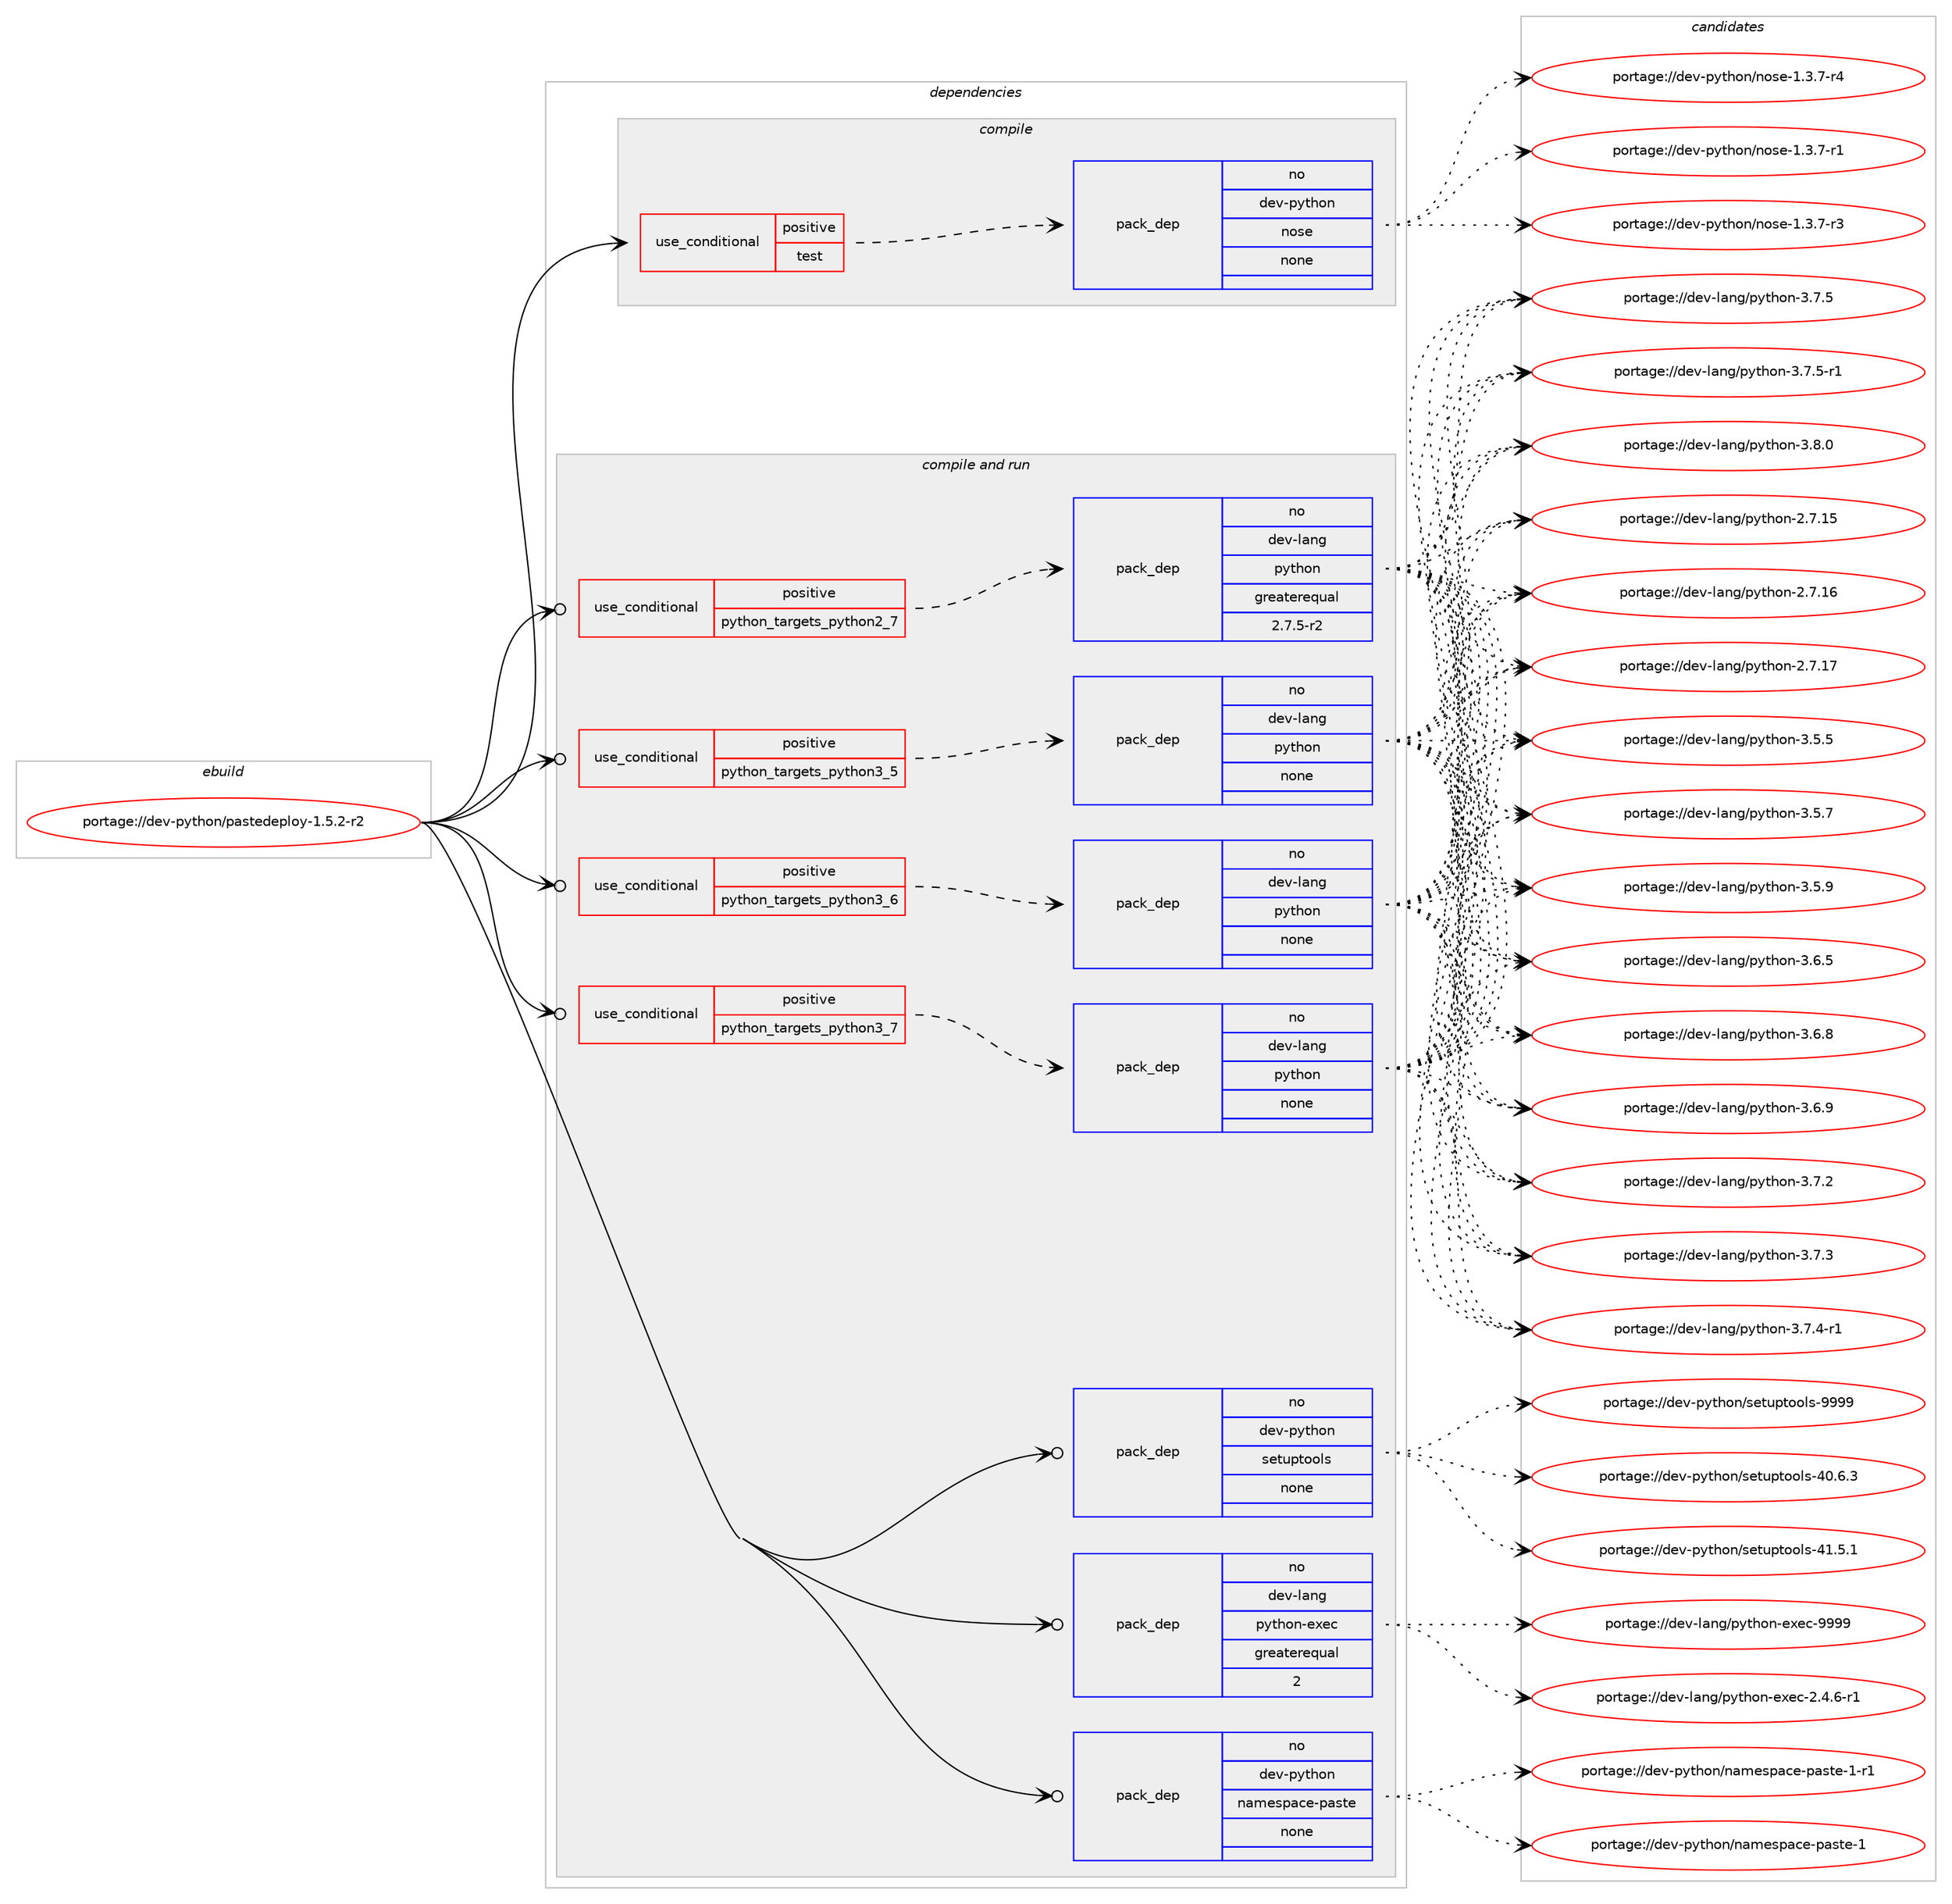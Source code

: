 digraph prolog {

# *************
# Graph options
# *************

newrank=true;
concentrate=true;
compound=true;
graph [rankdir=LR,fontname=Helvetica,fontsize=10,ranksep=1.5];#, ranksep=2.5, nodesep=0.2];
edge  [arrowhead=vee];
node  [fontname=Helvetica,fontsize=10];

# **********
# The ebuild
# **********

subgraph cluster_leftcol {
color=gray;
rank=same;
label=<<i>ebuild</i>>;
id [label="portage://dev-python/pastedeploy-1.5.2-r2", color=red, width=4, href="../dev-python/pastedeploy-1.5.2-r2.svg"];
}

# ****************
# The dependencies
# ****************

subgraph cluster_midcol {
color=gray;
label=<<i>dependencies</i>>;
subgraph cluster_compile {
fillcolor="#eeeeee";
style=filled;
label=<<i>compile</i>>;
subgraph cond33430 {
dependency155820 [label=<<TABLE BORDER="0" CELLBORDER="1" CELLSPACING="0" CELLPADDING="4"><TR><TD ROWSPAN="3" CELLPADDING="10">use_conditional</TD></TR><TR><TD>positive</TD></TR><TR><TD>test</TD></TR></TABLE>>, shape=none, color=red];
subgraph pack119031 {
dependency155821 [label=<<TABLE BORDER="0" CELLBORDER="1" CELLSPACING="0" CELLPADDING="4" WIDTH="220"><TR><TD ROWSPAN="6" CELLPADDING="30">pack_dep</TD></TR><TR><TD WIDTH="110">no</TD></TR><TR><TD>dev-python</TD></TR><TR><TD>nose</TD></TR><TR><TD>none</TD></TR><TR><TD></TD></TR></TABLE>>, shape=none, color=blue];
}
dependency155820:e -> dependency155821:w [weight=20,style="dashed",arrowhead="vee"];
}
id:e -> dependency155820:w [weight=20,style="solid",arrowhead="vee"];
}
subgraph cluster_compileandrun {
fillcolor="#eeeeee";
style=filled;
label=<<i>compile and run</i>>;
subgraph cond33431 {
dependency155822 [label=<<TABLE BORDER="0" CELLBORDER="1" CELLSPACING="0" CELLPADDING="4"><TR><TD ROWSPAN="3" CELLPADDING="10">use_conditional</TD></TR><TR><TD>positive</TD></TR><TR><TD>python_targets_python2_7</TD></TR></TABLE>>, shape=none, color=red];
subgraph pack119032 {
dependency155823 [label=<<TABLE BORDER="0" CELLBORDER="1" CELLSPACING="0" CELLPADDING="4" WIDTH="220"><TR><TD ROWSPAN="6" CELLPADDING="30">pack_dep</TD></TR><TR><TD WIDTH="110">no</TD></TR><TR><TD>dev-lang</TD></TR><TR><TD>python</TD></TR><TR><TD>greaterequal</TD></TR><TR><TD>2.7.5-r2</TD></TR></TABLE>>, shape=none, color=blue];
}
dependency155822:e -> dependency155823:w [weight=20,style="dashed",arrowhead="vee"];
}
id:e -> dependency155822:w [weight=20,style="solid",arrowhead="odotvee"];
subgraph cond33432 {
dependency155824 [label=<<TABLE BORDER="0" CELLBORDER="1" CELLSPACING="0" CELLPADDING="4"><TR><TD ROWSPAN="3" CELLPADDING="10">use_conditional</TD></TR><TR><TD>positive</TD></TR><TR><TD>python_targets_python3_5</TD></TR></TABLE>>, shape=none, color=red];
subgraph pack119033 {
dependency155825 [label=<<TABLE BORDER="0" CELLBORDER="1" CELLSPACING="0" CELLPADDING="4" WIDTH="220"><TR><TD ROWSPAN="6" CELLPADDING="30">pack_dep</TD></TR><TR><TD WIDTH="110">no</TD></TR><TR><TD>dev-lang</TD></TR><TR><TD>python</TD></TR><TR><TD>none</TD></TR><TR><TD></TD></TR></TABLE>>, shape=none, color=blue];
}
dependency155824:e -> dependency155825:w [weight=20,style="dashed",arrowhead="vee"];
}
id:e -> dependency155824:w [weight=20,style="solid",arrowhead="odotvee"];
subgraph cond33433 {
dependency155826 [label=<<TABLE BORDER="0" CELLBORDER="1" CELLSPACING="0" CELLPADDING="4"><TR><TD ROWSPAN="3" CELLPADDING="10">use_conditional</TD></TR><TR><TD>positive</TD></TR><TR><TD>python_targets_python3_6</TD></TR></TABLE>>, shape=none, color=red];
subgraph pack119034 {
dependency155827 [label=<<TABLE BORDER="0" CELLBORDER="1" CELLSPACING="0" CELLPADDING="4" WIDTH="220"><TR><TD ROWSPAN="6" CELLPADDING="30">pack_dep</TD></TR><TR><TD WIDTH="110">no</TD></TR><TR><TD>dev-lang</TD></TR><TR><TD>python</TD></TR><TR><TD>none</TD></TR><TR><TD></TD></TR></TABLE>>, shape=none, color=blue];
}
dependency155826:e -> dependency155827:w [weight=20,style="dashed",arrowhead="vee"];
}
id:e -> dependency155826:w [weight=20,style="solid",arrowhead="odotvee"];
subgraph cond33434 {
dependency155828 [label=<<TABLE BORDER="0" CELLBORDER="1" CELLSPACING="0" CELLPADDING="4"><TR><TD ROWSPAN="3" CELLPADDING="10">use_conditional</TD></TR><TR><TD>positive</TD></TR><TR><TD>python_targets_python3_7</TD></TR></TABLE>>, shape=none, color=red];
subgraph pack119035 {
dependency155829 [label=<<TABLE BORDER="0" CELLBORDER="1" CELLSPACING="0" CELLPADDING="4" WIDTH="220"><TR><TD ROWSPAN="6" CELLPADDING="30">pack_dep</TD></TR><TR><TD WIDTH="110">no</TD></TR><TR><TD>dev-lang</TD></TR><TR><TD>python</TD></TR><TR><TD>none</TD></TR><TR><TD></TD></TR></TABLE>>, shape=none, color=blue];
}
dependency155828:e -> dependency155829:w [weight=20,style="dashed",arrowhead="vee"];
}
id:e -> dependency155828:w [weight=20,style="solid",arrowhead="odotvee"];
subgraph pack119036 {
dependency155830 [label=<<TABLE BORDER="0" CELLBORDER="1" CELLSPACING="0" CELLPADDING="4" WIDTH="220"><TR><TD ROWSPAN="6" CELLPADDING="30">pack_dep</TD></TR><TR><TD WIDTH="110">no</TD></TR><TR><TD>dev-lang</TD></TR><TR><TD>python-exec</TD></TR><TR><TD>greaterequal</TD></TR><TR><TD>2</TD></TR></TABLE>>, shape=none, color=blue];
}
id:e -> dependency155830:w [weight=20,style="solid",arrowhead="odotvee"];
subgraph pack119037 {
dependency155831 [label=<<TABLE BORDER="0" CELLBORDER="1" CELLSPACING="0" CELLPADDING="4" WIDTH="220"><TR><TD ROWSPAN="6" CELLPADDING="30">pack_dep</TD></TR><TR><TD WIDTH="110">no</TD></TR><TR><TD>dev-python</TD></TR><TR><TD>namespace-paste</TD></TR><TR><TD>none</TD></TR><TR><TD></TD></TR></TABLE>>, shape=none, color=blue];
}
id:e -> dependency155831:w [weight=20,style="solid",arrowhead="odotvee"];
subgraph pack119038 {
dependency155832 [label=<<TABLE BORDER="0" CELLBORDER="1" CELLSPACING="0" CELLPADDING="4" WIDTH="220"><TR><TD ROWSPAN="6" CELLPADDING="30">pack_dep</TD></TR><TR><TD WIDTH="110">no</TD></TR><TR><TD>dev-python</TD></TR><TR><TD>setuptools</TD></TR><TR><TD>none</TD></TR><TR><TD></TD></TR></TABLE>>, shape=none, color=blue];
}
id:e -> dependency155832:w [weight=20,style="solid",arrowhead="odotvee"];
}
subgraph cluster_run {
fillcolor="#eeeeee";
style=filled;
label=<<i>run</i>>;
}
}

# **************
# The candidates
# **************

subgraph cluster_choices {
rank=same;
color=gray;
label=<<i>candidates</i>>;

subgraph choice119031 {
color=black;
nodesep=1;
choiceportage10010111845112121116104111110471101111151014549465146554511449 [label="portage://dev-python/nose-1.3.7-r1", color=red, width=4,href="../dev-python/nose-1.3.7-r1.svg"];
choiceportage10010111845112121116104111110471101111151014549465146554511451 [label="portage://dev-python/nose-1.3.7-r3", color=red, width=4,href="../dev-python/nose-1.3.7-r3.svg"];
choiceportage10010111845112121116104111110471101111151014549465146554511452 [label="portage://dev-python/nose-1.3.7-r4", color=red, width=4,href="../dev-python/nose-1.3.7-r4.svg"];
dependency155821:e -> choiceportage10010111845112121116104111110471101111151014549465146554511449:w [style=dotted,weight="100"];
dependency155821:e -> choiceportage10010111845112121116104111110471101111151014549465146554511451:w [style=dotted,weight="100"];
dependency155821:e -> choiceportage10010111845112121116104111110471101111151014549465146554511452:w [style=dotted,weight="100"];
}
subgraph choice119032 {
color=black;
nodesep=1;
choiceportage10010111845108971101034711212111610411111045504655464953 [label="portage://dev-lang/python-2.7.15", color=red, width=4,href="../dev-lang/python-2.7.15.svg"];
choiceportage10010111845108971101034711212111610411111045504655464954 [label="portage://dev-lang/python-2.7.16", color=red, width=4,href="../dev-lang/python-2.7.16.svg"];
choiceportage10010111845108971101034711212111610411111045504655464955 [label="portage://dev-lang/python-2.7.17", color=red, width=4,href="../dev-lang/python-2.7.17.svg"];
choiceportage100101118451089711010347112121116104111110455146534653 [label="portage://dev-lang/python-3.5.5", color=red, width=4,href="../dev-lang/python-3.5.5.svg"];
choiceportage100101118451089711010347112121116104111110455146534655 [label="portage://dev-lang/python-3.5.7", color=red, width=4,href="../dev-lang/python-3.5.7.svg"];
choiceportage100101118451089711010347112121116104111110455146534657 [label="portage://dev-lang/python-3.5.9", color=red, width=4,href="../dev-lang/python-3.5.9.svg"];
choiceportage100101118451089711010347112121116104111110455146544653 [label="portage://dev-lang/python-3.6.5", color=red, width=4,href="../dev-lang/python-3.6.5.svg"];
choiceportage100101118451089711010347112121116104111110455146544656 [label="portage://dev-lang/python-3.6.8", color=red, width=4,href="../dev-lang/python-3.6.8.svg"];
choiceportage100101118451089711010347112121116104111110455146544657 [label="portage://dev-lang/python-3.6.9", color=red, width=4,href="../dev-lang/python-3.6.9.svg"];
choiceportage100101118451089711010347112121116104111110455146554650 [label="portage://dev-lang/python-3.7.2", color=red, width=4,href="../dev-lang/python-3.7.2.svg"];
choiceportage100101118451089711010347112121116104111110455146554651 [label="portage://dev-lang/python-3.7.3", color=red, width=4,href="../dev-lang/python-3.7.3.svg"];
choiceportage1001011184510897110103471121211161041111104551465546524511449 [label="portage://dev-lang/python-3.7.4-r1", color=red, width=4,href="../dev-lang/python-3.7.4-r1.svg"];
choiceportage100101118451089711010347112121116104111110455146554653 [label="portage://dev-lang/python-3.7.5", color=red, width=4,href="../dev-lang/python-3.7.5.svg"];
choiceportage1001011184510897110103471121211161041111104551465546534511449 [label="portage://dev-lang/python-3.7.5-r1", color=red, width=4,href="../dev-lang/python-3.7.5-r1.svg"];
choiceportage100101118451089711010347112121116104111110455146564648 [label="portage://dev-lang/python-3.8.0", color=red, width=4,href="../dev-lang/python-3.8.0.svg"];
dependency155823:e -> choiceportage10010111845108971101034711212111610411111045504655464953:w [style=dotted,weight="100"];
dependency155823:e -> choiceportage10010111845108971101034711212111610411111045504655464954:w [style=dotted,weight="100"];
dependency155823:e -> choiceportage10010111845108971101034711212111610411111045504655464955:w [style=dotted,weight="100"];
dependency155823:e -> choiceportage100101118451089711010347112121116104111110455146534653:w [style=dotted,weight="100"];
dependency155823:e -> choiceportage100101118451089711010347112121116104111110455146534655:w [style=dotted,weight="100"];
dependency155823:e -> choiceportage100101118451089711010347112121116104111110455146534657:w [style=dotted,weight="100"];
dependency155823:e -> choiceportage100101118451089711010347112121116104111110455146544653:w [style=dotted,weight="100"];
dependency155823:e -> choiceportage100101118451089711010347112121116104111110455146544656:w [style=dotted,weight="100"];
dependency155823:e -> choiceportage100101118451089711010347112121116104111110455146544657:w [style=dotted,weight="100"];
dependency155823:e -> choiceportage100101118451089711010347112121116104111110455146554650:w [style=dotted,weight="100"];
dependency155823:e -> choiceportage100101118451089711010347112121116104111110455146554651:w [style=dotted,weight="100"];
dependency155823:e -> choiceportage1001011184510897110103471121211161041111104551465546524511449:w [style=dotted,weight="100"];
dependency155823:e -> choiceportage100101118451089711010347112121116104111110455146554653:w [style=dotted,weight="100"];
dependency155823:e -> choiceportage1001011184510897110103471121211161041111104551465546534511449:w [style=dotted,weight="100"];
dependency155823:e -> choiceportage100101118451089711010347112121116104111110455146564648:w [style=dotted,weight="100"];
}
subgraph choice119033 {
color=black;
nodesep=1;
choiceportage10010111845108971101034711212111610411111045504655464953 [label="portage://dev-lang/python-2.7.15", color=red, width=4,href="../dev-lang/python-2.7.15.svg"];
choiceportage10010111845108971101034711212111610411111045504655464954 [label="portage://dev-lang/python-2.7.16", color=red, width=4,href="../dev-lang/python-2.7.16.svg"];
choiceportage10010111845108971101034711212111610411111045504655464955 [label="portage://dev-lang/python-2.7.17", color=red, width=4,href="../dev-lang/python-2.7.17.svg"];
choiceportage100101118451089711010347112121116104111110455146534653 [label="portage://dev-lang/python-3.5.5", color=red, width=4,href="../dev-lang/python-3.5.5.svg"];
choiceportage100101118451089711010347112121116104111110455146534655 [label="portage://dev-lang/python-3.5.7", color=red, width=4,href="../dev-lang/python-3.5.7.svg"];
choiceportage100101118451089711010347112121116104111110455146534657 [label="portage://dev-lang/python-3.5.9", color=red, width=4,href="../dev-lang/python-3.5.9.svg"];
choiceportage100101118451089711010347112121116104111110455146544653 [label="portage://dev-lang/python-3.6.5", color=red, width=4,href="../dev-lang/python-3.6.5.svg"];
choiceportage100101118451089711010347112121116104111110455146544656 [label="portage://dev-lang/python-3.6.8", color=red, width=4,href="../dev-lang/python-3.6.8.svg"];
choiceportage100101118451089711010347112121116104111110455146544657 [label="portage://dev-lang/python-3.6.9", color=red, width=4,href="../dev-lang/python-3.6.9.svg"];
choiceportage100101118451089711010347112121116104111110455146554650 [label="portage://dev-lang/python-3.7.2", color=red, width=4,href="../dev-lang/python-3.7.2.svg"];
choiceportage100101118451089711010347112121116104111110455146554651 [label="portage://dev-lang/python-3.7.3", color=red, width=4,href="../dev-lang/python-3.7.3.svg"];
choiceportage1001011184510897110103471121211161041111104551465546524511449 [label="portage://dev-lang/python-3.7.4-r1", color=red, width=4,href="../dev-lang/python-3.7.4-r1.svg"];
choiceportage100101118451089711010347112121116104111110455146554653 [label="portage://dev-lang/python-3.7.5", color=red, width=4,href="../dev-lang/python-3.7.5.svg"];
choiceportage1001011184510897110103471121211161041111104551465546534511449 [label="portage://dev-lang/python-3.7.5-r1", color=red, width=4,href="../dev-lang/python-3.7.5-r1.svg"];
choiceportage100101118451089711010347112121116104111110455146564648 [label="portage://dev-lang/python-3.8.0", color=red, width=4,href="../dev-lang/python-3.8.0.svg"];
dependency155825:e -> choiceportage10010111845108971101034711212111610411111045504655464953:w [style=dotted,weight="100"];
dependency155825:e -> choiceportage10010111845108971101034711212111610411111045504655464954:w [style=dotted,weight="100"];
dependency155825:e -> choiceportage10010111845108971101034711212111610411111045504655464955:w [style=dotted,weight="100"];
dependency155825:e -> choiceportage100101118451089711010347112121116104111110455146534653:w [style=dotted,weight="100"];
dependency155825:e -> choiceportage100101118451089711010347112121116104111110455146534655:w [style=dotted,weight="100"];
dependency155825:e -> choiceportage100101118451089711010347112121116104111110455146534657:w [style=dotted,weight="100"];
dependency155825:e -> choiceportage100101118451089711010347112121116104111110455146544653:w [style=dotted,weight="100"];
dependency155825:e -> choiceportage100101118451089711010347112121116104111110455146544656:w [style=dotted,weight="100"];
dependency155825:e -> choiceportage100101118451089711010347112121116104111110455146544657:w [style=dotted,weight="100"];
dependency155825:e -> choiceportage100101118451089711010347112121116104111110455146554650:w [style=dotted,weight="100"];
dependency155825:e -> choiceportage100101118451089711010347112121116104111110455146554651:w [style=dotted,weight="100"];
dependency155825:e -> choiceportage1001011184510897110103471121211161041111104551465546524511449:w [style=dotted,weight="100"];
dependency155825:e -> choiceportage100101118451089711010347112121116104111110455146554653:w [style=dotted,weight="100"];
dependency155825:e -> choiceportage1001011184510897110103471121211161041111104551465546534511449:w [style=dotted,weight="100"];
dependency155825:e -> choiceportage100101118451089711010347112121116104111110455146564648:w [style=dotted,weight="100"];
}
subgraph choice119034 {
color=black;
nodesep=1;
choiceportage10010111845108971101034711212111610411111045504655464953 [label="portage://dev-lang/python-2.7.15", color=red, width=4,href="../dev-lang/python-2.7.15.svg"];
choiceportage10010111845108971101034711212111610411111045504655464954 [label="portage://dev-lang/python-2.7.16", color=red, width=4,href="../dev-lang/python-2.7.16.svg"];
choiceportage10010111845108971101034711212111610411111045504655464955 [label="portage://dev-lang/python-2.7.17", color=red, width=4,href="../dev-lang/python-2.7.17.svg"];
choiceportage100101118451089711010347112121116104111110455146534653 [label="portage://dev-lang/python-3.5.5", color=red, width=4,href="../dev-lang/python-3.5.5.svg"];
choiceportage100101118451089711010347112121116104111110455146534655 [label="portage://dev-lang/python-3.5.7", color=red, width=4,href="../dev-lang/python-3.5.7.svg"];
choiceportage100101118451089711010347112121116104111110455146534657 [label="portage://dev-lang/python-3.5.9", color=red, width=4,href="../dev-lang/python-3.5.9.svg"];
choiceportage100101118451089711010347112121116104111110455146544653 [label="portage://dev-lang/python-3.6.5", color=red, width=4,href="../dev-lang/python-3.6.5.svg"];
choiceportage100101118451089711010347112121116104111110455146544656 [label="portage://dev-lang/python-3.6.8", color=red, width=4,href="../dev-lang/python-3.6.8.svg"];
choiceportage100101118451089711010347112121116104111110455146544657 [label="portage://dev-lang/python-3.6.9", color=red, width=4,href="../dev-lang/python-3.6.9.svg"];
choiceportage100101118451089711010347112121116104111110455146554650 [label="portage://dev-lang/python-3.7.2", color=red, width=4,href="../dev-lang/python-3.7.2.svg"];
choiceportage100101118451089711010347112121116104111110455146554651 [label="portage://dev-lang/python-3.7.3", color=red, width=4,href="../dev-lang/python-3.7.3.svg"];
choiceportage1001011184510897110103471121211161041111104551465546524511449 [label="portage://dev-lang/python-3.7.4-r1", color=red, width=4,href="../dev-lang/python-3.7.4-r1.svg"];
choiceportage100101118451089711010347112121116104111110455146554653 [label="portage://dev-lang/python-3.7.5", color=red, width=4,href="../dev-lang/python-3.7.5.svg"];
choiceportage1001011184510897110103471121211161041111104551465546534511449 [label="portage://dev-lang/python-3.7.5-r1", color=red, width=4,href="../dev-lang/python-3.7.5-r1.svg"];
choiceportage100101118451089711010347112121116104111110455146564648 [label="portage://dev-lang/python-3.8.0", color=red, width=4,href="../dev-lang/python-3.8.0.svg"];
dependency155827:e -> choiceportage10010111845108971101034711212111610411111045504655464953:w [style=dotted,weight="100"];
dependency155827:e -> choiceportage10010111845108971101034711212111610411111045504655464954:w [style=dotted,weight="100"];
dependency155827:e -> choiceportage10010111845108971101034711212111610411111045504655464955:w [style=dotted,weight="100"];
dependency155827:e -> choiceportage100101118451089711010347112121116104111110455146534653:w [style=dotted,weight="100"];
dependency155827:e -> choiceportage100101118451089711010347112121116104111110455146534655:w [style=dotted,weight="100"];
dependency155827:e -> choiceportage100101118451089711010347112121116104111110455146534657:w [style=dotted,weight="100"];
dependency155827:e -> choiceportage100101118451089711010347112121116104111110455146544653:w [style=dotted,weight="100"];
dependency155827:e -> choiceportage100101118451089711010347112121116104111110455146544656:w [style=dotted,weight="100"];
dependency155827:e -> choiceportage100101118451089711010347112121116104111110455146544657:w [style=dotted,weight="100"];
dependency155827:e -> choiceportage100101118451089711010347112121116104111110455146554650:w [style=dotted,weight="100"];
dependency155827:e -> choiceportage100101118451089711010347112121116104111110455146554651:w [style=dotted,weight="100"];
dependency155827:e -> choiceportage1001011184510897110103471121211161041111104551465546524511449:w [style=dotted,weight="100"];
dependency155827:e -> choiceportage100101118451089711010347112121116104111110455146554653:w [style=dotted,weight="100"];
dependency155827:e -> choiceportage1001011184510897110103471121211161041111104551465546534511449:w [style=dotted,weight="100"];
dependency155827:e -> choiceportage100101118451089711010347112121116104111110455146564648:w [style=dotted,weight="100"];
}
subgraph choice119035 {
color=black;
nodesep=1;
choiceportage10010111845108971101034711212111610411111045504655464953 [label="portage://dev-lang/python-2.7.15", color=red, width=4,href="../dev-lang/python-2.7.15.svg"];
choiceportage10010111845108971101034711212111610411111045504655464954 [label="portage://dev-lang/python-2.7.16", color=red, width=4,href="../dev-lang/python-2.7.16.svg"];
choiceportage10010111845108971101034711212111610411111045504655464955 [label="portage://dev-lang/python-2.7.17", color=red, width=4,href="../dev-lang/python-2.7.17.svg"];
choiceportage100101118451089711010347112121116104111110455146534653 [label="portage://dev-lang/python-3.5.5", color=red, width=4,href="../dev-lang/python-3.5.5.svg"];
choiceportage100101118451089711010347112121116104111110455146534655 [label="portage://dev-lang/python-3.5.7", color=red, width=4,href="../dev-lang/python-3.5.7.svg"];
choiceportage100101118451089711010347112121116104111110455146534657 [label="portage://dev-lang/python-3.5.9", color=red, width=4,href="../dev-lang/python-3.5.9.svg"];
choiceportage100101118451089711010347112121116104111110455146544653 [label="portage://dev-lang/python-3.6.5", color=red, width=4,href="../dev-lang/python-3.6.5.svg"];
choiceportage100101118451089711010347112121116104111110455146544656 [label="portage://dev-lang/python-3.6.8", color=red, width=4,href="../dev-lang/python-3.6.8.svg"];
choiceportage100101118451089711010347112121116104111110455146544657 [label="portage://dev-lang/python-3.6.9", color=red, width=4,href="../dev-lang/python-3.6.9.svg"];
choiceportage100101118451089711010347112121116104111110455146554650 [label="portage://dev-lang/python-3.7.2", color=red, width=4,href="../dev-lang/python-3.7.2.svg"];
choiceportage100101118451089711010347112121116104111110455146554651 [label="portage://dev-lang/python-3.7.3", color=red, width=4,href="../dev-lang/python-3.7.3.svg"];
choiceportage1001011184510897110103471121211161041111104551465546524511449 [label="portage://dev-lang/python-3.7.4-r1", color=red, width=4,href="../dev-lang/python-3.7.4-r1.svg"];
choiceportage100101118451089711010347112121116104111110455146554653 [label="portage://dev-lang/python-3.7.5", color=red, width=4,href="../dev-lang/python-3.7.5.svg"];
choiceportage1001011184510897110103471121211161041111104551465546534511449 [label="portage://dev-lang/python-3.7.5-r1", color=red, width=4,href="../dev-lang/python-3.7.5-r1.svg"];
choiceportage100101118451089711010347112121116104111110455146564648 [label="portage://dev-lang/python-3.8.0", color=red, width=4,href="../dev-lang/python-3.8.0.svg"];
dependency155829:e -> choiceportage10010111845108971101034711212111610411111045504655464953:w [style=dotted,weight="100"];
dependency155829:e -> choiceportage10010111845108971101034711212111610411111045504655464954:w [style=dotted,weight="100"];
dependency155829:e -> choiceportage10010111845108971101034711212111610411111045504655464955:w [style=dotted,weight="100"];
dependency155829:e -> choiceportage100101118451089711010347112121116104111110455146534653:w [style=dotted,weight="100"];
dependency155829:e -> choiceportage100101118451089711010347112121116104111110455146534655:w [style=dotted,weight="100"];
dependency155829:e -> choiceportage100101118451089711010347112121116104111110455146534657:w [style=dotted,weight="100"];
dependency155829:e -> choiceportage100101118451089711010347112121116104111110455146544653:w [style=dotted,weight="100"];
dependency155829:e -> choiceportage100101118451089711010347112121116104111110455146544656:w [style=dotted,weight="100"];
dependency155829:e -> choiceportage100101118451089711010347112121116104111110455146544657:w [style=dotted,weight="100"];
dependency155829:e -> choiceportage100101118451089711010347112121116104111110455146554650:w [style=dotted,weight="100"];
dependency155829:e -> choiceportage100101118451089711010347112121116104111110455146554651:w [style=dotted,weight="100"];
dependency155829:e -> choiceportage1001011184510897110103471121211161041111104551465546524511449:w [style=dotted,weight="100"];
dependency155829:e -> choiceportage100101118451089711010347112121116104111110455146554653:w [style=dotted,weight="100"];
dependency155829:e -> choiceportage1001011184510897110103471121211161041111104551465546534511449:w [style=dotted,weight="100"];
dependency155829:e -> choiceportage100101118451089711010347112121116104111110455146564648:w [style=dotted,weight="100"];
}
subgraph choice119036 {
color=black;
nodesep=1;
choiceportage10010111845108971101034711212111610411111045101120101994550465246544511449 [label="portage://dev-lang/python-exec-2.4.6-r1", color=red, width=4,href="../dev-lang/python-exec-2.4.6-r1.svg"];
choiceportage10010111845108971101034711212111610411111045101120101994557575757 [label="portage://dev-lang/python-exec-9999", color=red, width=4,href="../dev-lang/python-exec-9999.svg"];
dependency155830:e -> choiceportage10010111845108971101034711212111610411111045101120101994550465246544511449:w [style=dotted,weight="100"];
dependency155830:e -> choiceportage10010111845108971101034711212111610411111045101120101994557575757:w [style=dotted,weight="100"];
}
subgraph choice119037 {
color=black;
nodesep=1;
choiceportage100101118451121211161041111104711097109101115112979910145112971151161014549 [label="portage://dev-python/namespace-paste-1", color=red, width=4,href="../dev-python/namespace-paste-1.svg"];
choiceportage1001011184511212111610411111047110971091011151129799101451129711511610145494511449 [label="portage://dev-python/namespace-paste-1-r1", color=red, width=4,href="../dev-python/namespace-paste-1-r1.svg"];
dependency155831:e -> choiceportage100101118451121211161041111104711097109101115112979910145112971151161014549:w [style=dotted,weight="100"];
dependency155831:e -> choiceportage1001011184511212111610411111047110971091011151129799101451129711511610145494511449:w [style=dotted,weight="100"];
}
subgraph choice119038 {
color=black;
nodesep=1;
choiceportage100101118451121211161041111104711510111611711211611111110811545524846544651 [label="portage://dev-python/setuptools-40.6.3", color=red, width=4,href="../dev-python/setuptools-40.6.3.svg"];
choiceportage100101118451121211161041111104711510111611711211611111110811545524946534649 [label="portage://dev-python/setuptools-41.5.1", color=red, width=4,href="../dev-python/setuptools-41.5.1.svg"];
choiceportage10010111845112121116104111110471151011161171121161111111081154557575757 [label="portage://dev-python/setuptools-9999", color=red, width=4,href="../dev-python/setuptools-9999.svg"];
dependency155832:e -> choiceportage100101118451121211161041111104711510111611711211611111110811545524846544651:w [style=dotted,weight="100"];
dependency155832:e -> choiceportage100101118451121211161041111104711510111611711211611111110811545524946534649:w [style=dotted,weight="100"];
dependency155832:e -> choiceportage10010111845112121116104111110471151011161171121161111111081154557575757:w [style=dotted,weight="100"];
}
}

}
